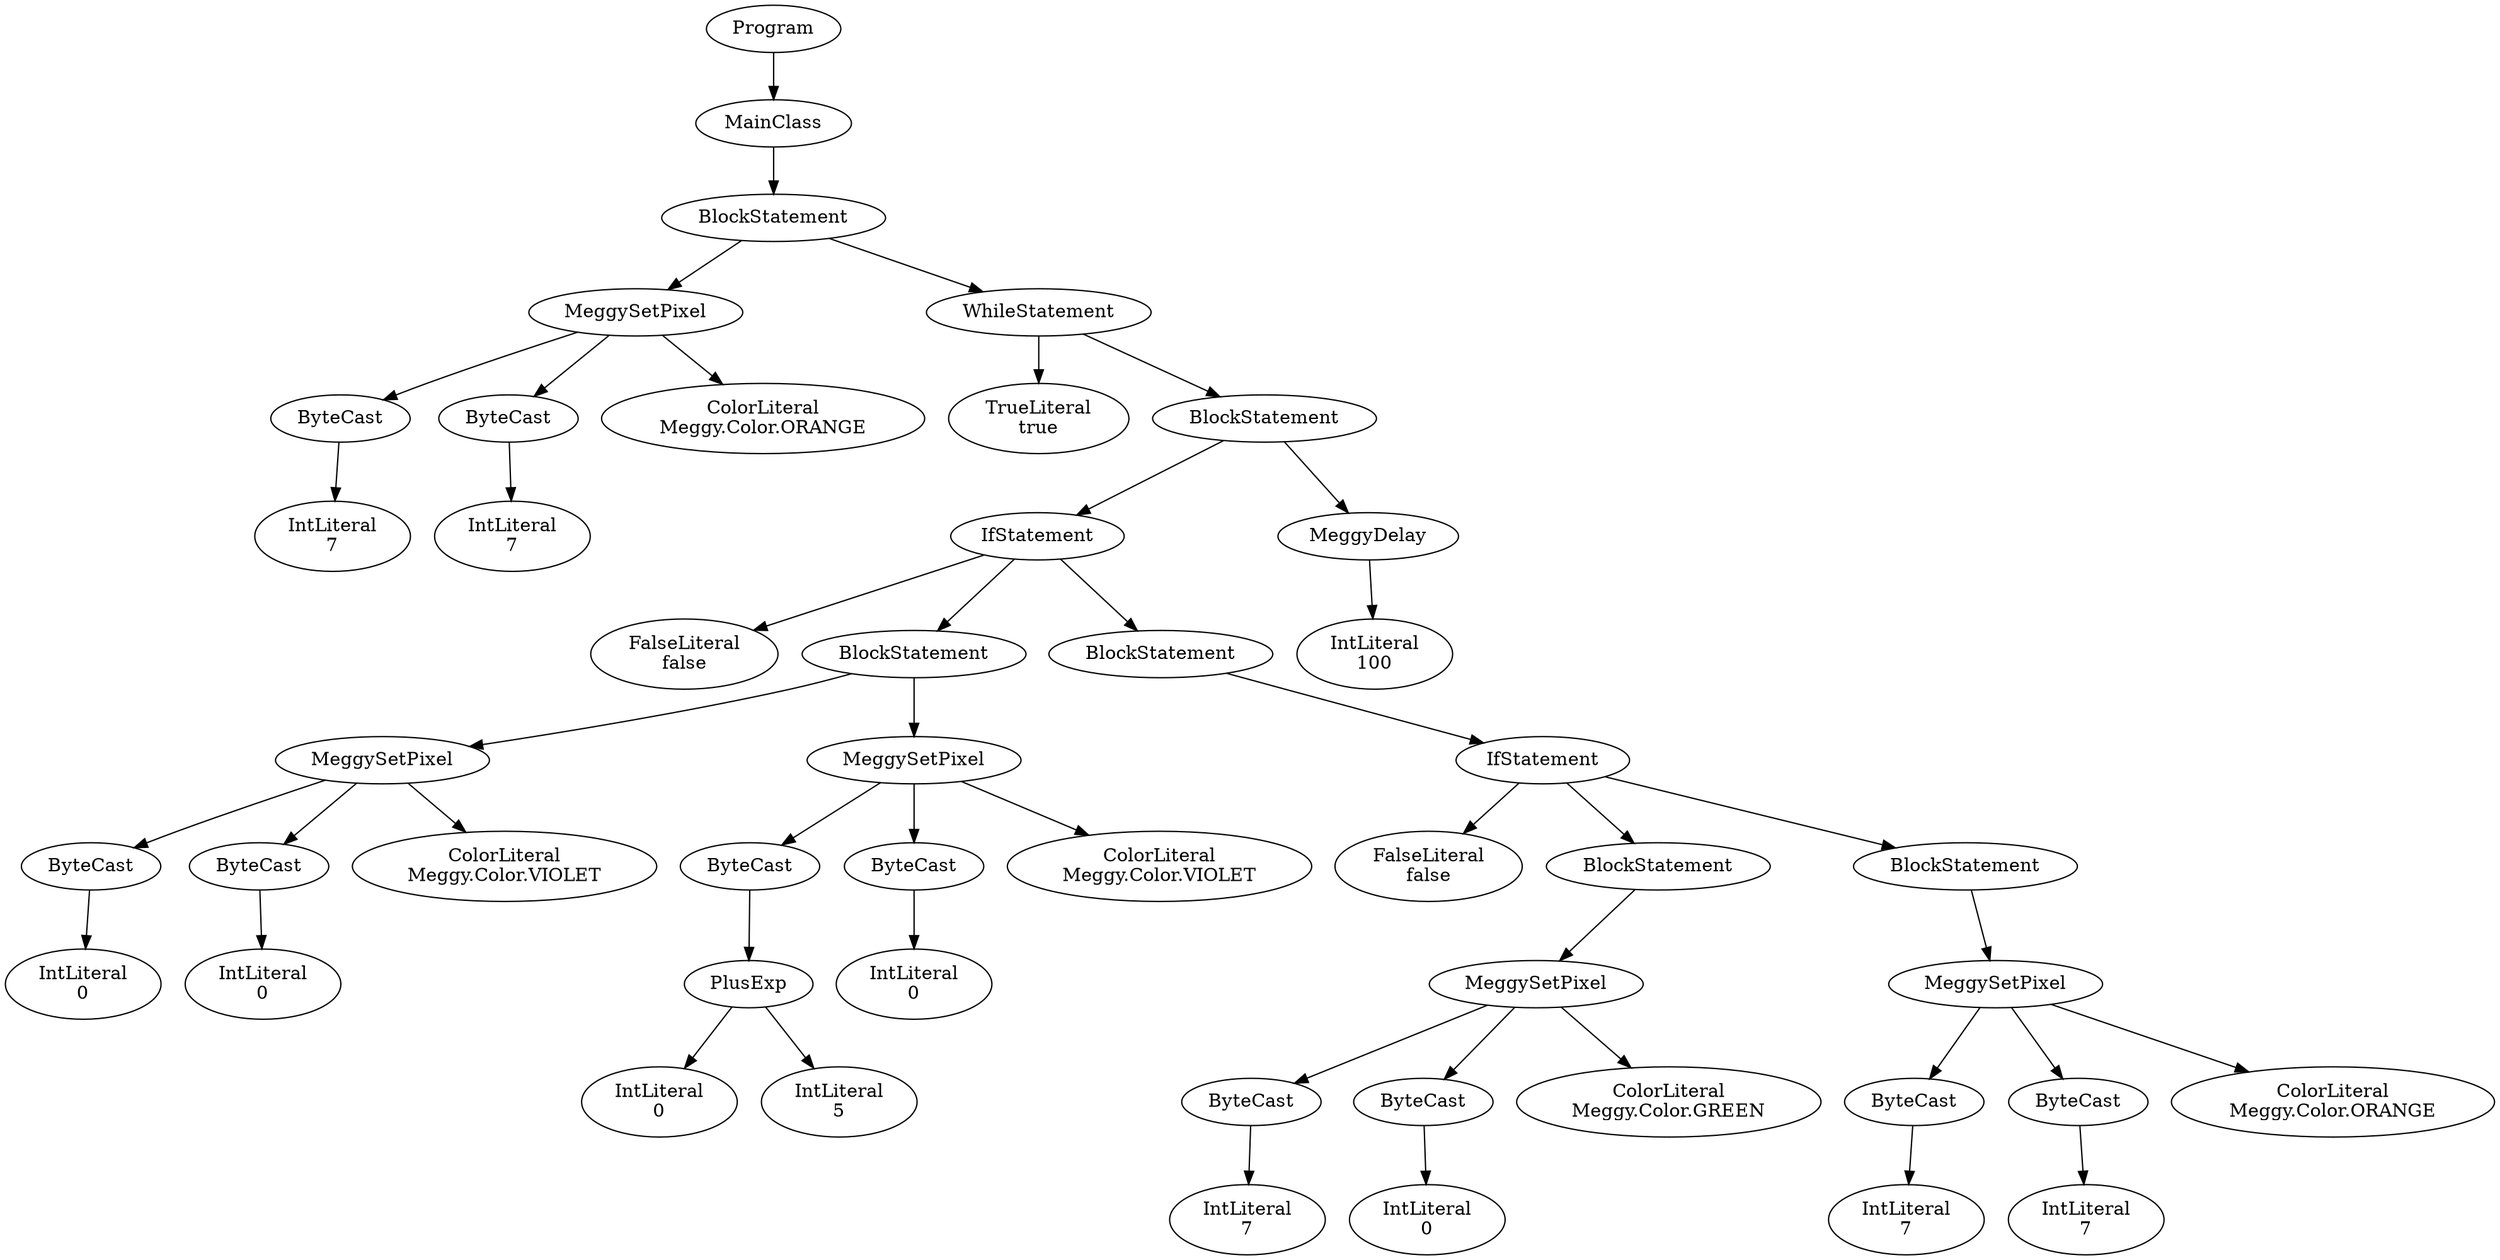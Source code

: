 digraph ASTGraph {
0 [ label="Program" ];
1 [ label="MainClass" ];
0 -> 1
2 [ label="BlockStatement" ];
1 -> 2
3 [ label="MeggySetPixel" ];
2 -> 3
4 [ label="ByteCast" ];
3 -> 4
5 [ label="IntLiteral\n7" ];
4 -> 5
6 [ label="ByteCast" ];
3 -> 6
7 [ label="IntLiteral\n7" ];
6 -> 7
8 [ label="ColorLiteral\nMeggy.Color.ORANGE" ];
3 -> 8
9 [ label="WhileStatement" ];
2 -> 9
10 [ label="TrueLiteral\ntrue" ];
9 -> 10
11 [ label="BlockStatement" ];
9 -> 11
12 [ label="IfStatement" ];
11 -> 12
13 [ label="FalseLiteral\nfalse" ];
12 -> 13
14 [ label="BlockStatement" ];
12 -> 14
15 [ label="MeggySetPixel" ];
14 -> 15
16 [ label="ByteCast" ];
15 -> 16
17 [ label="IntLiteral\n0" ];
16 -> 17
18 [ label="ByteCast" ];
15 -> 18
19 [ label="IntLiteral\n0" ];
18 -> 19
20 [ label="ColorLiteral\nMeggy.Color.VIOLET" ];
15 -> 20
21 [ label="MeggySetPixel" ];
14 -> 21
22 [ label="ByteCast" ];
21 -> 22
23 [ label="PlusExp" ];
22 -> 23
24 [ label="IntLiteral\n0" ];
23 -> 24
25 [ label="IntLiteral\n5" ];
23 -> 25
26 [ label="ByteCast" ];
21 -> 26
27 [ label="IntLiteral\n0" ];
26 -> 27
28 [ label="ColorLiteral\nMeggy.Color.VIOLET" ];
21 -> 28
29 [ label="BlockStatement" ];
12 -> 29
30 [ label="IfStatement" ];
29 -> 30
31 [ label="FalseLiteral\nfalse" ];
30 -> 31
32 [ label="BlockStatement" ];
30 -> 32
33 [ label="MeggySetPixel" ];
32 -> 33
34 [ label="ByteCast" ];
33 -> 34
35 [ label="IntLiteral\n7" ];
34 -> 35
36 [ label="ByteCast" ];
33 -> 36
37 [ label="IntLiteral\n0" ];
36 -> 37
38 [ label="ColorLiteral\nMeggy.Color.GREEN" ];
33 -> 38
39 [ label="BlockStatement" ];
30 -> 39
40 [ label="MeggySetPixel" ];
39 -> 40
41 [ label="ByteCast" ];
40 -> 41
42 [ label="IntLiteral\n7" ];
41 -> 42
43 [ label="ByteCast" ];
40 -> 43
44 [ label="IntLiteral\n7" ];
43 -> 44
45 [ label="ColorLiteral\nMeggy.Color.ORANGE" ];
40 -> 45
46 [ label="MeggyDelay" ];
11 -> 46
47 [ label="IntLiteral\n100" ];
46 -> 47
}
